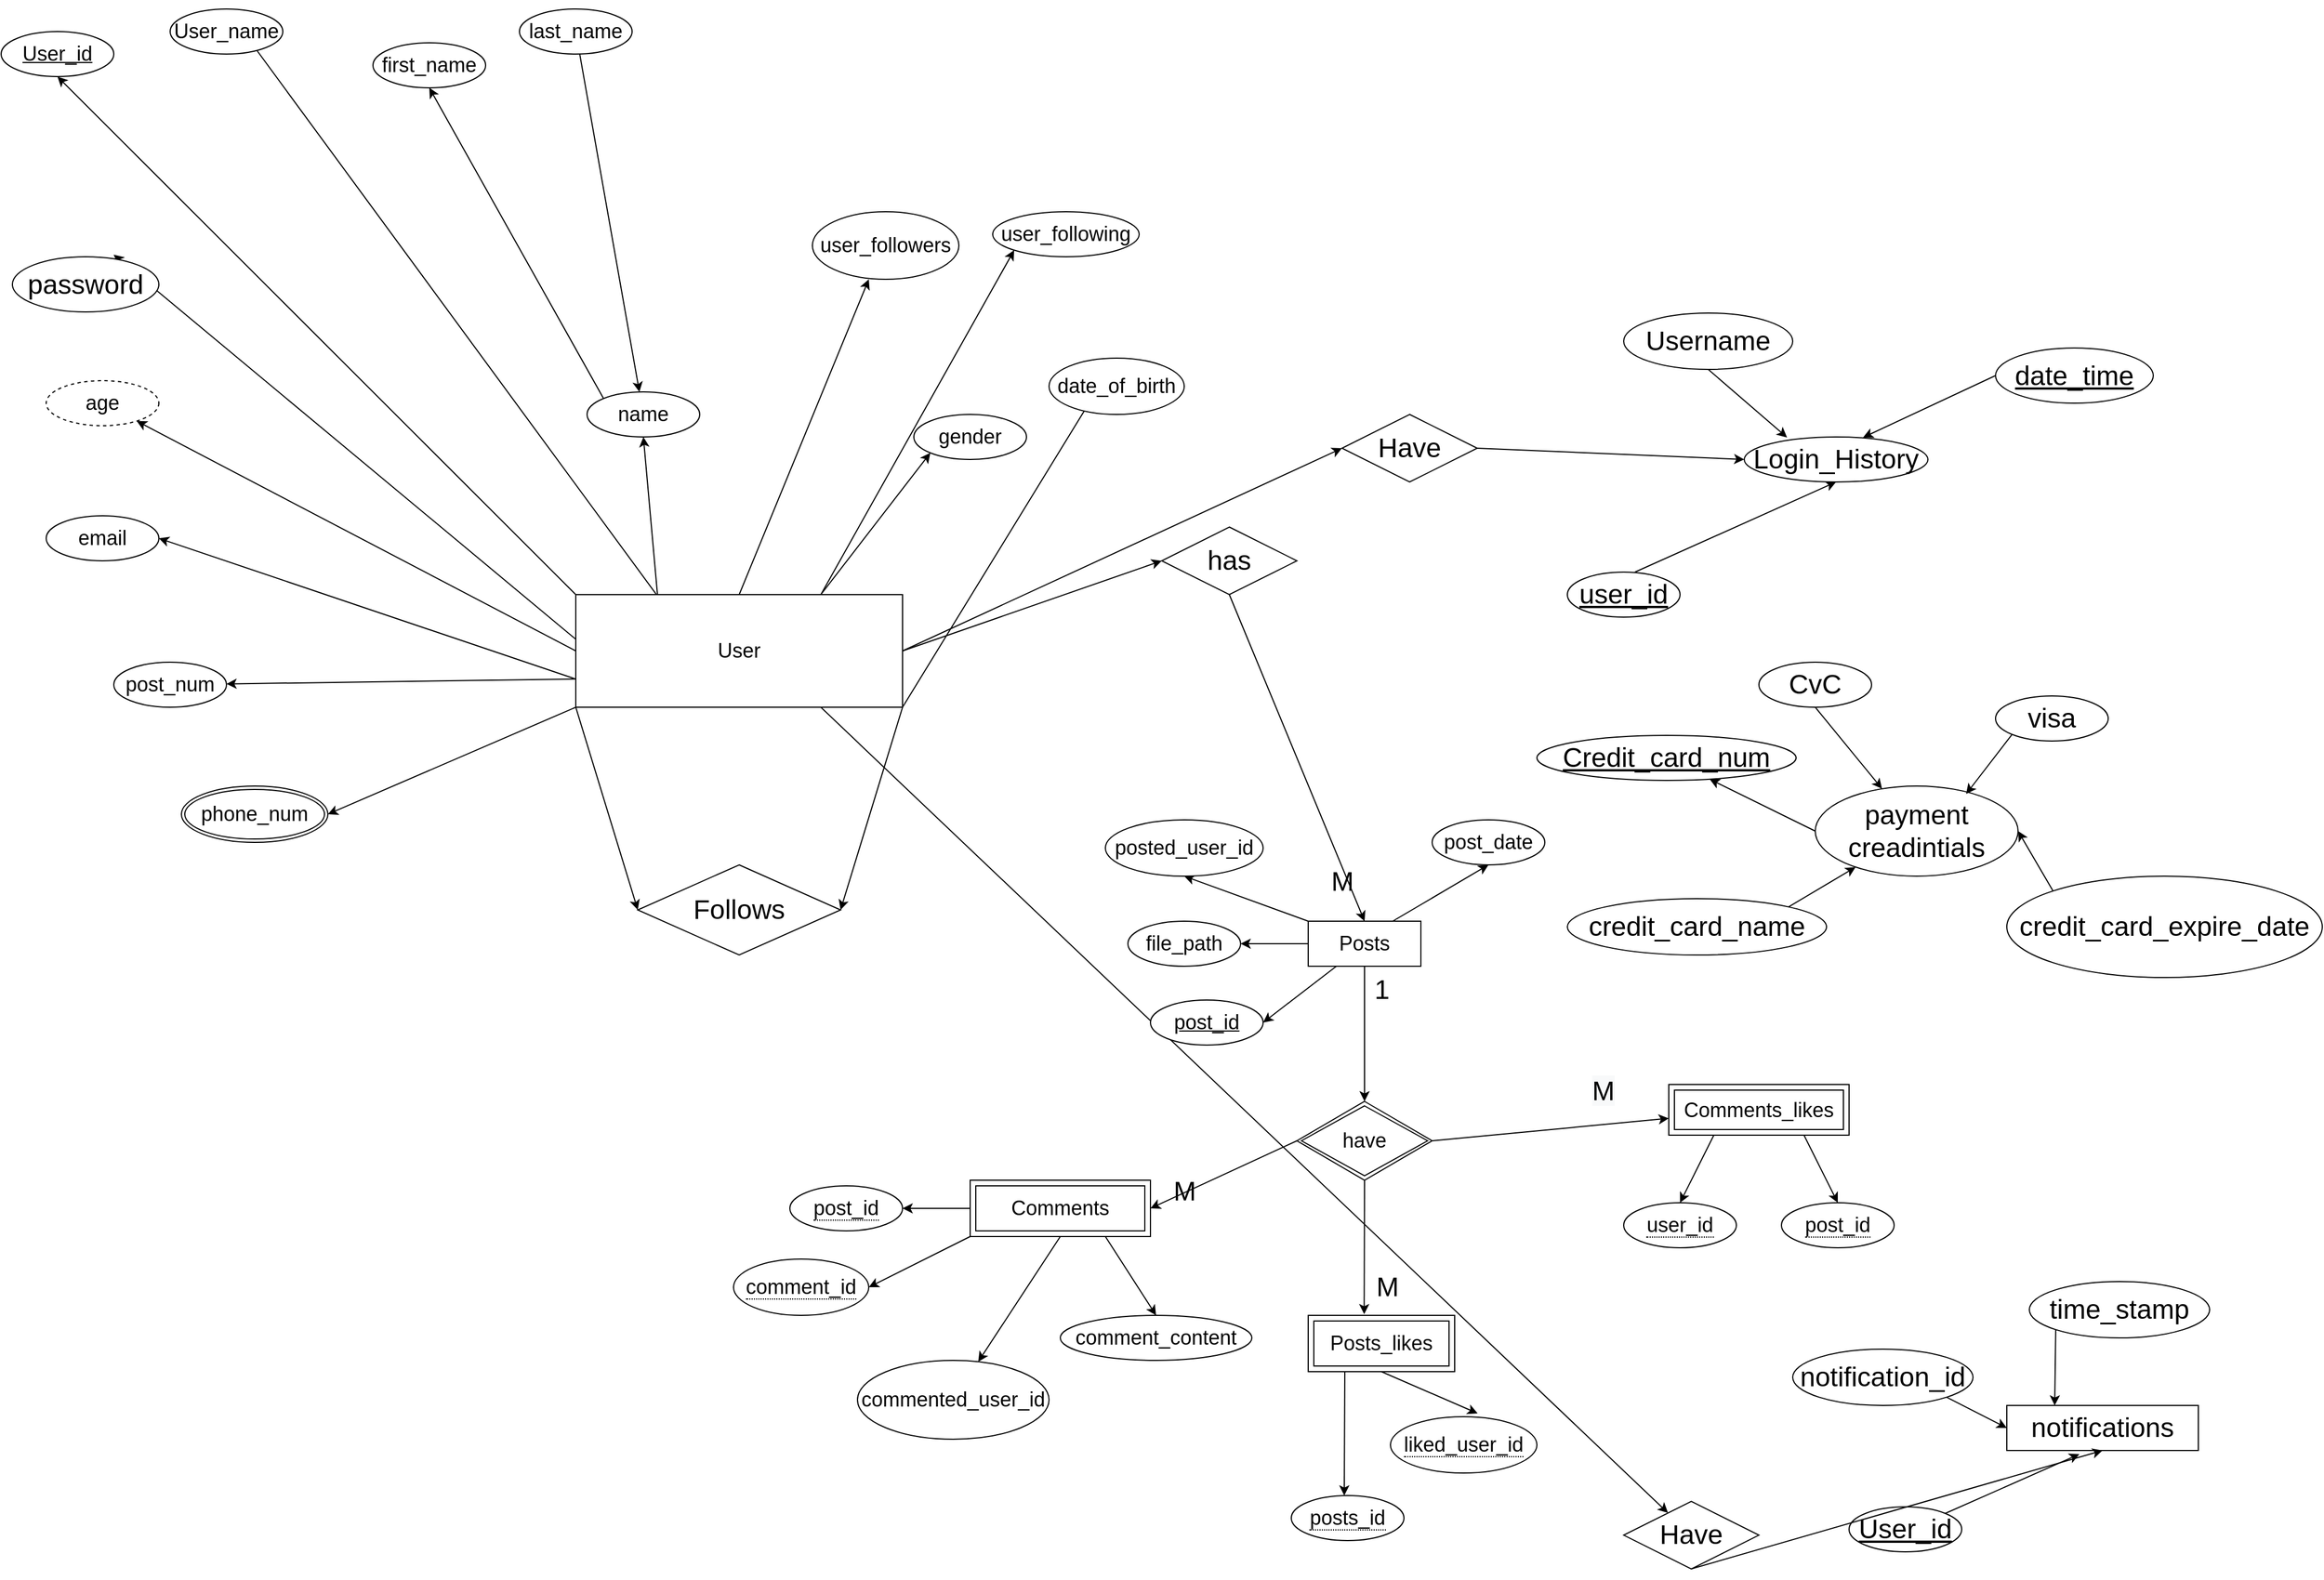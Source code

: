 <mxfile version="15.7.0" type="device"><diagram id="x8Ahwo6pgQeoaNawDRm2" name="Page-1"><mxGraphModel dx="5444" dy="3706" grid="1" gridSize="10" guides="1" tooltips="1" connect="1" arrows="1" fold="1" page="1" pageScale="1" pageWidth="827" pageHeight="1169" math="0" shadow="0"><root><mxCell id="0"/><mxCell id="1" parent="0"/><mxCell id="9HeXrf8U2g2rXsxeVbNw-86" style="rounded=0;orthogonalLoop=1;jettySize=auto;html=1;exitX=0;exitY=0.75;exitDx=0;exitDy=0;fontSize=18;" edge="1" parent="1" source="9HeXrf8U2g2rXsxeVbNw-72" target="9HeXrf8U2g2rXsxeVbNw-83"><mxGeometry relative="1" as="geometry"/></mxCell><mxCell id="9HeXrf8U2g2rXsxeVbNw-99" style="rounded=0;orthogonalLoop=1;jettySize=auto;html=1;exitX=0;exitY=0.5;exitDx=0;exitDy=0;fontSize=18;" edge="1" parent="1" source="9HeXrf8U2g2rXsxeVbNw-72" target="9HeXrf8U2g2rXsxeVbNw-98"><mxGeometry relative="1" as="geometry"/></mxCell><mxCell id="9HeXrf8U2g2rXsxeVbNw-107" style="rounded=0;orthogonalLoop=1;jettySize=auto;html=1;exitX=1;exitY=0.5;exitDx=0;exitDy=0;entryX=0;entryY=0.5;entryDx=0;entryDy=0;fontSize=18;" edge="1" parent="1" source="9HeXrf8U2g2rXsxeVbNw-72"><mxGeometry relative="1" as="geometry"><mxPoint x="-1030" y="-970" as="targetPoint"/></mxGeometry></mxCell><mxCell id="9HeXrf8U2g2rXsxeVbNw-222" style="rounded=0;orthogonalLoop=1;jettySize=auto;html=1;exitX=1;exitY=1;exitDx=0;exitDy=0;entryX=0.5;entryY=0;entryDx=0;entryDy=0;fontSize=24;" edge="1" parent="1" source="9HeXrf8U2g2rXsxeVbNw-72" target="9HeXrf8U2g2rXsxeVbNw-73"><mxGeometry relative="1" as="geometry"/></mxCell><mxCell id="9HeXrf8U2g2rXsxeVbNw-227" style="rounded=0;orthogonalLoop=1;jettySize=auto;html=1;exitX=0;exitY=1;exitDx=0;exitDy=0;entryX=0;entryY=0.5;entryDx=0;entryDy=0;fontSize=24;" edge="1" parent="1" source="9HeXrf8U2g2rXsxeVbNw-72" target="9HeXrf8U2g2rXsxeVbNw-221"><mxGeometry relative="1" as="geometry"/></mxCell><mxCell id="9HeXrf8U2g2rXsxeVbNw-229" style="rounded=0;orthogonalLoop=1;jettySize=auto;html=1;exitX=0.25;exitY=1;exitDx=0;exitDy=0;entryX=0.691;entryY=-0.038;entryDx=0;entryDy=0;entryPerimeter=0;fontSize=24;" edge="1" parent="1" source="9HeXrf8U2g2rXsxeVbNw-72" target="9HeXrf8U2g2rXsxeVbNw-228"><mxGeometry relative="1" as="geometry"/></mxCell><mxCell id="9HeXrf8U2g2rXsxeVbNw-232" style="rounded=0;orthogonalLoop=1;jettySize=auto;html=1;exitX=0.5;exitY=1;exitDx=0;exitDy=0;entryX=0.5;entryY=0;entryDx=0;entryDy=0;fontSize=24;" edge="1" parent="1" source="9HeXrf8U2g2rXsxeVbNw-72" target="9HeXrf8U2g2rXsxeVbNw-231"><mxGeometry relative="1" as="geometry"/></mxCell><mxCell id="9HeXrf8U2g2rXsxeVbNw-243" style="rounded=0;orthogonalLoop=1;jettySize=auto;html=1;exitX=1;exitY=0.5;exitDx=0;exitDy=0;entryX=0;entryY=0.5;entryDx=0;entryDy=0;fontSize=24;" edge="1" parent="1" source="9HeXrf8U2g2rXsxeVbNw-72" target="9HeXrf8U2g2rXsxeVbNw-242"><mxGeometry relative="1" as="geometry"/></mxCell><mxCell id="9HeXrf8U2g2rXsxeVbNw-265" style="rounded=0;orthogonalLoop=1;jettySize=auto;html=1;exitX=0.75;exitY=1;exitDx=0;exitDy=0;fontSize=24;" edge="1" parent="1" source="9HeXrf8U2g2rXsxeVbNw-72" target="9HeXrf8U2g2rXsxeVbNw-266"><mxGeometry relative="1" as="geometry"><mxPoint x="-560" y="-104.857" as="targetPoint"/></mxGeometry></mxCell><mxCell id="9HeXrf8U2g2rXsxeVbNw-279" style="edgeStyle=none;rounded=0;orthogonalLoop=1;jettySize=auto;html=1;exitX=0;exitY=0.75;exitDx=0;exitDy=0;entryX=1;entryY=0.5;entryDx=0;entryDy=0;fontSize=24;" edge="1" parent="1" source="9HeXrf8U2g2rXsxeVbNw-72" target="9HeXrf8U2g2rXsxeVbNw-75"><mxGeometry relative="1" as="geometry"/></mxCell><mxCell id="9HeXrf8U2g2rXsxeVbNw-280" style="edgeStyle=none;rounded=0;orthogonalLoop=1;jettySize=auto;html=1;exitX=1;exitY=1;exitDx=0;exitDy=0;entryX=1;entryY=0.5;entryDx=0;entryDy=0;fontSize=24;" edge="1" parent="1" source="9HeXrf8U2g2rXsxeVbNw-72" target="9HeXrf8U2g2rXsxeVbNw-221"><mxGeometry relative="1" as="geometry"/></mxCell><mxCell id="9HeXrf8U2g2rXsxeVbNw-282" style="edgeStyle=none;rounded=0;orthogonalLoop=1;jettySize=auto;html=1;exitX=0.25;exitY=0;exitDx=0;exitDy=0;entryX=0.5;entryY=1;entryDx=0;entryDy=0;fontSize=24;" edge="1" parent="1" source="9HeXrf8U2g2rXsxeVbNw-72" target="9HeXrf8U2g2rXsxeVbNw-84"><mxGeometry relative="1" as="geometry"/></mxCell><mxCell id="9HeXrf8U2g2rXsxeVbNw-283" style="edgeStyle=none;rounded=0;orthogonalLoop=1;jettySize=auto;html=1;exitX=0.5;exitY=0;exitDx=0;exitDy=0;entryX=0.385;entryY=1;entryDx=0;entryDy=0;entryPerimeter=0;fontSize=24;" edge="1" parent="1" source="9HeXrf8U2g2rXsxeVbNw-72" target="9HeXrf8U2g2rXsxeVbNw-82"><mxGeometry relative="1" as="geometry"/></mxCell><mxCell id="9HeXrf8U2g2rXsxeVbNw-284" style="edgeStyle=none;rounded=0;orthogonalLoop=1;jettySize=auto;html=1;exitX=0.75;exitY=0;exitDx=0;exitDy=0;entryX=0;entryY=1;entryDx=0;entryDy=0;fontSize=24;" edge="1" parent="1" source="9HeXrf8U2g2rXsxeVbNw-72" target="9HeXrf8U2g2rXsxeVbNw-74"><mxGeometry relative="1" as="geometry"/></mxCell><mxCell id="9HeXrf8U2g2rXsxeVbNw-287" style="edgeStyle=none;rounded=0;orthogonalLoop=1;jettySize=auto;html=1;exitX=0;exitY=1;exitDx=0;exitDy=0;entryX=1;entryY=0.5;entryDx=0;entryDy=0;fontSize=24;" edge="1" parent="1" source="9HeXrf8U2g2rXsxeVbNw-72" target="9HeXrf8U2g2rXsxeVbNw-90"><mxGeometry relative="1" as="geometry"/></mxCell><mxCell id="9HeXrf8U2g2rXsxeVbNw-288" style="edgeStyle=none;rounded=0;orthogonalLoop=1;jettySize=auto;html=1;exitX=0.75;exitY=0;exitDx=0;exitDy=0;entryX=0;entryY=1;entryDx=0;entryDy=0;fontSize=24;" edge="1" parent="1" source="9HeXrf8U2g2rXsxeVbNw-72" target="9HeXrf8U2g2rXsxeVbNw-81"><mxGeometry relative="1" as="geometry"/></mxCell><mxCell id="9HeXrf8U2g2rXsxeVbNw-291" style="edgeStyle=none;rounded=0;orthogonalLoop=1;jettySize=auto;html=1;exitX=0;exitY=0;exitDx=0;exitDy=0;entryX=0.5;entryY=1;entryDx=0;entryDy=0;fontSize=24;" edge="1" parent="1" source="9HeXrf8U2g2rXsxeVbNw-72" target="9HeXrf8U2g2rXsxeVbNw-89"><mxGeometry relative="1" as="geometry"/></mxCell><mxCell id="9HeXrf8U2g2rXsxeVbNw-72" value="User" style="whiteSpace=wrap;html=1;align=center;fontSize=18;strokeWidth=1;" vertex="1" parent="1"><mxGeometry x="-1550" y="-940" width="290" height="100" as="geometry"/></mxCell><mxCell id="9HeXrf8U2g2rXsxeVbNw-73" value="date_of_birth" style="ellipse;whiteSpace=wrap;html=1;align=center;fontSize=18;strokeWidth=1;" vertex="1" parent="1"><mxGeometry x="-1130" y="-1150" width="120" height="50" as="geometry"/></mxCell><mxCell id="9HeXrf8U2g2rXsxeVbNw-74" value="gender" style="ellipse;whiteSpace=wrap;html=1;align=center;fontSize=18;strokeWidth=1;" vertex="1" parent="1"><mxGeometry x="-1250" y="-1100" width="100" height="40" as="geometry"/></mxCell><mxCell id="9HeXrf8U2g2rXsxeVbNw-75" value="email" style="ellipse;whiteSpace=wrap;html=1;align=center;fontSize=18;strokeWidth=1;" vertex="1" parent="1"><mxGeometry x="-2020" y="-1010" width="100" height="40" as="geometry"/></mxCell><mxCell id="9HeXrf8U2g2rXsxeVbNw-81" value="user_following" style="ellipse;whiteSpace=wrap;html=1;align=center;fontSize=18;strokeWidth=1;" vertex="1" parent="1"><mxGeometry x="-1180" y="-1280" width="130" height="40" as="geometry"/></mxCell><mxCell id="9HeXrf8U2g2rXsxeVbNw-82" value="user_followers" style="ellipse;whiteSpace=wrap;html=1;align=center;fontSize=18;strokeWidth=1;" vertex="1" parent="1"><mxGeometry x="-1340" y="-1280" width="130" height="60" as="geometry"/></mxCell><mxCell id="9HeXrf8U2g2rXsxeVbNw-83" value="post_num" style="ellipse;whiteSpace=wrap;html=1;align=center;fontSize=18;strokeWidth=1;" vertex="1" parent="1"><mxGeometry x="-1960" y="-880" width="100" height="40" as="geometry"/></mxCell><mxCell id="9HeXrf8U2g2rXsxeVbNw-95" style="rounded=0;orthogonalLoop=1;jettySize=auto;html=1;exitX=0;exitY=0;exitDx=0;exitDy=0;entryX=0.5;entryY=1;entryDx=0;entryDy=0;fontSize=18;" edge="1" parent="1" source="9HeXrf8U2g2rXsxeVbNw-84" target="9HeXrf8U2g2rXsxeVbNw-93"><mxGeometry relative="1" as="geometry"/></mxCell><mxCell id="9HeXrf8U2g2rXsxeVbNw-84" value="name" style="ellipse;whiteSpace=wrap;html=1;align=center;fontSize=18;strokeWidth=1;" vertex="1" parent="1"><mxGeometry x="-1540" y="-1120" width="100" height="40" as="geometry"/></mxCell><mxCell id="9HeXrf8U2g2rXsxeVbNw-89" value="User_id" style="ellipse;whiteSpace=wrap;html=1;align=center;fontStyle=4;fontSize=18;strokeWidth=1;" vertex="1" parent="1"><mxGeometry x="-2060" y="-1440" width="100" height="40" as="geometry"/></mxCell><mxCell id="9HeXrf8U2g2rXsxeVbNw-90" value="phone_num" style="ellipse;shape=doubleEllipse;margin=3;whiteSpace=wrap;html=1;align=center;fontSize=18;strokeWidth=1;" vertex="1" parent="1"><mxGeometry x="-1900" y="-770" width="130" height="50" as="geometry"/></mxCell><mxCell id="9HeXrf8U2g2rXsxeVbNw-93" value="first_name" style="ellipse;whiteSpace=wrap;html=1;align=center;fontSize=18;strokeWidth=1;" vertex="1" parent="1"><mxGeometry x="-1730" y="-1430" width="100" height="40" as="geometry"/></mxCell><mxCell id="9HeXrf8U2g2rXsxeVbNw-292" value="" style="edgeStyle=none;rounded=0;orthogonalLoop=1;jettySize=auto;html=1;fontSize=24;" edge="1" parent="1" source="9HeXrf8U2g2rXsxeVbNw-94" target="9HeXrf8U2g2rXsxeVbNw-84"><mxGeometry relative="1" as="geometry"/></mxCell><mxCell id="9HeXrf8U2g2rXsxeVbNw-94" value="last_name" style="ellipse;whiteSpace=wrap;html=1;align=center;fontSize=18;strokeWidth=1;" vertex="1" parent="1"><mxGeometry x="-1600" y="-1460" width="100" height="40" as="geometry"/></mxCell><mxCell id="9HeXrf8U2g2rXsxeVbNw-98" value="age" style="ellipse;whiteSpace=wrap;html=1;align=center;dashed=1;fontSize=18;strokeWidth=1;" vertex="1" parent="1"><mxGeometry x="-2020" y="-1130" width="100" height="40" as="geometry"/></mxCell><mxCell id="9HeXrf8U2g2rXsxeVbNw-142" style="rounded=0;orthogonalLoop=1;jettySize=auto;html=1;exitX=0;exitY=0;exitDx=0;exitDy=0;entryX=0.5;entryY=1;entryDx=0;entryDy=0;fontSize=18;" edge="1" parent="1" source="9HeXrf8U2g2rXsxeVbNw-134" target="9HeXrf8U2g2rXsxeVbNw-135"><mxGeometry relative="1" as="geometry"/></mxCell><mxCell id="9HeXrf8U2g2rXsxeVbNw-143" style="rounded=0;orthogonalLoop=1;jettySize=auto;html=1;exitX=0;exitY=0.5;exitDx=0;exitDy=0;entryX=1;entryY=0.5;entryDx=0;entryDy=0;fontSize=18;" edge="1" parent="1" source="9HeXrf8U2g2rXsxeVbNw-134" target="9HeXrf8U2g2rXsxeVbNw-136"><mxGeometry relative="1" as="geometry"/></mxCell><mxCell id="9HeXrf8U2g2rXsxeVbNw-151" style="rounded=0;orthogonalLoop=1;jettySize=auto;html=1;exitX=0.5;exitY=1;exitDx=0;exitDy=0;entryX=0.5;entryY=0;entryDx=0;entryDy=0;fontSize=18;" edge="1" parent="1" source="9HeXrf8U2g2rXsxeVbNw-134" target="9HeXrf8U2g2rXsxeVbNw-150"><mxGeometry relative="1" as="geometry"/></mxCell><mxCell id="9HeXrf8U2g2rXsxeVbNw-202" style="rounded=0;orthogonalLoop=1;jettySize=auto;html=1;exitX=0.75;exitY=0;exitDx=0;exitDy=0;entryX=0.5;entryY=1;entryDx=0;entryDy=0;fontSize=24;" edge="1" parent="1" source="9HeXrf8U2g2rXsxeVbNw-134" target="9HeXrf8U2g2rXsxeVbNw-138"><mxGeometry relative="1" as="geometry"/></mxCell><mxCell id="9HeXrf8U2g2rXsxeVbNw-207" style="rounded=0;orthogonalLoop=1;jettySize=auto;html=1;exitX=0.25;exitY=1;exitDx=0;exitDy=0;entryX=1;entryY=0.5;entryDx=0;entryDy=0;fontSize=24;" edge="1" parent="1" source="9HeXrf8U2g2rXsxeVbNw-134" target="9HeXrf8U2g2rXsxeVbNw-139"><mxGeometry relative="1" as="geometry"/></mxCell><mxCell id="9HeXrf8U2g2rXsxeVbNw-134" value="Posts" style="whiteSpace=wrap;html=1;align=center;fontSize=18;strokeWidth=1;" vertex="1" parent="1"><mxGeometry x="-900" y="-650" width="100" height="40" as="geometry"/></mxCell><mxCell id="9HeXrf8U2g2rXsxeVbNw-135" value="posted_user_id" style="ellipse;whiteSpace=wrap;html=1;align=center;fontSize=18;strokeWidth=1;" vertex="1" parent="1"><mxGeometry x="-1080" y="-740" width="140" height="50" as="geometry"/></mxCell><mxCell id="9HeXrf8U2g2rXsxeVbNw-136" value="file_path" style="ellipse;whiteSpace=wrap;html=1;align=center;fontSize=18;strokeWidth=1;" vertex="1" parent="1"><mxGeometry x="-1060" y="-650" width="100" height="40" as="geometry"/></mxCell><mxCell id="9HeXrf8U2g2rXsxeVbNw-138" value="post_date" style="ellipse;whiteSpace=wrap;html=1;align=center;fontSize=18;strokeWidth=1;" vertex="1" parent="1"><mxGeometry x="-790" y="-740" width="100" height="40" as="geometry"/></mxCell><mxCell id="9HeXrf8U2g2rXsxeVbNw-139" value="post_id" style="ellipse;whiteSpace=wrap;html=1;align=center;fontStyle=4;fontSize=18;strokeWidth=1;" vertex="1" parent="1"><mxGeometry x="-1040" y="-580" width="100" height="40" as="geometry"/></mxCell><mxCell id="9HeXrf8U2g2rXsxeVbNw-165" style="rounded=0;orthogonalLoop=1;jettySize=auto;html=1;exitX=0.75;exitY=1;exitDx=0;exitDy=0;entryX=0.5;entryY=0;entryDx=0;entryDy=0;fontSize=18;" edge="1" parent="1" source="9HeXrf8U2g2rXsxeVbNw-144" target="9HeXrf8U2g2rXsxeVbNw-164"><mxGeometry relative="1" as="geometry"/></mxCell><mxCell id="9HeXrf8U2g2rXsxeVbNw-166" style="rounded=0;orthogonalLoop=1;jettySize=auto;html=1;exitX=0.5;exitY=1;exitDx=0;exitDy=0;fontSize=18;" edge="1" parent="1" source="9HeXrf8U2g2rXsxeVbNw-144" target="9HeXrf8U2g2rXsxeVbNw-163"><mxGeometry relative="1" as="geometry"/></mxCell><mxCell id="9HeXrf8U2g2rXsxeVbNw-167" style="rounded=0;orthogonalLoop=1;jettySize=auto;html=1;exitX=0;exitY=1;exitDx=0;exitDy=0;entryX=1;entryY=0.5;entryDx=0;entryDy=0;fontSize=18;" edge="1" parent="1" source="9HeXrf8U2g2rXsxeVbNw-144" target="9HeXrf8U2g2rXsxeVbNw-162"><mxGeometry relative="1" as="geometry"/></mxCell><mxCell id="9HeXrf8U2g2rXsxeVbNw-168" style="rounded=0;orthogonalLoop=1;jettySize=auto;html=1;exitX=0;exitY=0.5;exitDx=0;exitDy=0;entryX=1;entryY=0.5;entryDx=0;entryDy=0;fontSize=18;" edge="1" parent="1" source="9HeXrf8U2g2rXsxeVbNw-144" target="9HeXrf8U2g2rXsxeVbNw-161"><mxGeometry relative="1" as="geometry"/></mxCell><mxCell id="9HeXrf8U2g2rXsxeVbNw-144" value="Comments" style="shape=ext;margin=3;double=1;whiteSpace=wrap;html=1;align=center;fontSize=18;strokeWidth=1;" vertex="1" parent="1"><mxGeometry x="-1200" y="-420" width="160" height="50" as="geometry"/></mxCell><mxCell id="9HeXrf8U2g2rXsxeVbNw-158" style="rounded=0;orthogonalLoop=1;jettySize=auto;html=1;exitX=0.5;exitY=1;exitDx=0;exitDy=0;entryX=0.595;entryY=-0.059;entryDx=0;entryDy=0;entryPerimeter=0;fontSize=18;" edge="1" parent="1" source="9HeXrf8U2g2rXsxeVbNw-145" target="9HeXrf8U2g2rXsxeVbNw-156"><mxGeometry relative="1" as="geometry"/></mxCell><mxCell id="9HeXrf8U2g2rXsxeVbNw-172" style="rounded=0;orthogonalLoop=1;jettySize=auto;html=1;exitX=0.25;exitY=1;exitDx=0;exitDy=0;fontSize=18;" edge="1" parent="1" source="9HeXrf8U2g2rXsxeVbNw-145"><mxGeometry relative="1" as="geometry"><mxPoint x="-868" y="-140" as="targetPoint"/></mxGeometry></mxCell><mxCell id="9HeXrf8U2g2rXsxeVbNw-145" value="Posts_likes" style="shape=ext;margin=3;double=1;whiteSpace=wrap;html=1;align=center;fontSize=18;strokeWidth=1;" vertex="1" parent="1"><mxGeometry x="-900" y="-300" width="130" height="50" as="geometry"/></mxCell><mxCell id="9HeXrf8U2g2rXsxeVbNw-175" style="rounded=0;orthogonalLoop=1;jettySize=auto;html=1;exitX=0.25;exitY=1;exitDx=0;exitDy=0;entryX=0.5;entryY=0;entryDx=0;entryDy=0;fontSize=18;" edge="1" parent="1" source="9HeXrf8U2g2rXsxeVbNw-147" target="9HeXrf8U2g2rXsxeVbNw-174"><mxGeometry relative="1" as="geometry"/></mxCell><mxCell id="9HeXrf8U2g2rXsxeVbNw-176" style="rounded=0;orthogonalLoop=1;jettySize=auto;html=1;exitX=0.75;exitY=1;exitDx=0;exitDy=0;entryX=0.5;entryY=0;entryDx=0;entryDy=0;fontSize=18;" edge="1" parent="1" source="9HeXrf8U2g2rXsxeVbNw-147" target="9HeXrf8U2g2rXsxeVbNw-173"><mxGeometry relative="1" as="geometry"/></mxCell><mxCell id="9HeXrf8U2g2rXsxeVbNw-147" value="Comments_likes" style="shape=ext;margin=3;double=1;whiteSpace=wrap;html=1;align=center;fontSize=18;strokeWidth=1;" vertex="1" parent="1"><mxGeometry x="-580" y="-505" width="160" height="45" as="geometry"/></mxCell><mxCell id="9HeXrf8U2g2rXsxeVbNw-159" style="rounded=0;orthogonalLoop=1;jettySize=auto;html=1;exitX=1;exitY=0.5;exitDx=0;exitDy=0;fontSize=18;" edge="1" parent="1" source="9HeXrf8U2g2rXsxeVbNw-150" target="9HeXrf8U2g2rXsxeVbNw-147"><mxGeometry relative="1" as="geometry"/></mxCell><mxCell id="9HeXrf8U2g2rXsxeVbNw-160" style="rounded=0;orthogonalLoop=1;jettySize=auto;html=1;exitX=0;exitY=0.5;exitDx=0;exitDy=0;entryX=1;entryY=0.5;entryDx=0;entryDy=0;fontSize=18;" edge="1" parent="1" source="9HeXrf8U2g2rXsxeVbNw-150" target="9HeXrf8U2g2rXsxeVbNw-144"><mxGeometry relative="1" as="geometry"/></mxCell><mxCell id="9HeXrf8U2g2rXsxeVbNw-169" style="rounded=0;orthogonalLoop=1;jettySize=auto;html=1;exitX=0.5;exitY=1;exitDx=0;exitDy=0;entryX=0.382;entryY=-0.021;entryDx=0;entryDy=0;entryPerimeter=0;fontSize=18;" edge="1" parent="1" source="9HeXrf8U2g2rXsxeVbNw-150" target="9HeXrf8U2g2rXsxeVbNw-145"><mxGeometry relative="1" as="geometry"/></mxCell><mxCell id="9HeXrf8U2g2rXsxeVbNw-150" value="have" style="shape=rhombus;double=1;perimeter=rhombusPerimeter;whiteSpace=wrap;html=1;align=center;fontSize=18;strokeWidth=1;" vertex="1" parent="1"><mxGeometry x="-910" y="-490" width="120" height="70" as="geometry"/></mxCell><mxCell id="9HeXrf8U2g2rXsxeVbNw-154" value="&lt;span style=&quot;border-bottom: 1px dotted&quot;&gt;posts_id&lt;/span&gt;" style="ellipse;whiteSpace=wrap;html=1;align=center;fontSize=18;strokeWidth=1;" vertex="1" parent="1"><mxGeometry x="-915" y="-140" width="100" height="40" as="geometry"/></mxCell><mxCell id="9HeXrf8U2g2rXsxeVbNw-156" value="&lt;span style=&quot;border-bottom: 1px dotted&quot;&gt;liked_user_id&lt;/span&gt;" style="ellipse;whiteSpace=wrap;html=1;align=center;fontSize=18;strokeWidth=1;" vertex="1" parent="1"><mxGeometry x="-827" y="-210" width="130" height="50" as="geometry"/></mxCell><mxCell id="9HeXrf8U2g2rXsxeVbNw-161" value="&lt;span style=&quot;border-bottom: 1px dotted&quot;&gt;post_id&lt;/span&gt;" style="ellipse;whiteSpace=wrap;html=1;align=center;fontSize=18;strokeWidth=1;" vertex="1" parent="1"><mxGeometry x="-1360" y="-415" width="100" height="40" as="geometry"/></mxCell><mxCell id="9HeXrf8U2g2rXsxeVbNw-162" value="&lt;span style=&quot;border-bottom: 1px dotted&quot;&gt;comment_id&lt;/span&gt;" style="ellipse;whiteSpace=wrap;html=1;align=center;fontSize=18;strokeWidth=1;" vertex="1" parent="1"><mxGeometry x="-1410" y="-350" width="120" height="50" as="geometry"/></mxCell><mxCell id="9HeXrf8U2g2rXsxeVbNw-163" value="commented_user_id" style="ellipse;whiteSpace=wrap;html=1;align=center;fontSize=18;strokeWidth=1;" vertex="1" parent="1"><mxGeometry x="-1300" y="-260" width="170" height="70" as="geometry"/></mxCell><mxCell id="9HeXrf8U2g2rXsxeVbNw-164" value="comment_content" style="ellipse;whiteSpace=wrap;html=1;align=center;fontSize=18;strokeWidth=1;" vertex="1" parent="1"><mxGeometry x="-1120" y="-300" width="170" height="40" as="geometry"/></mxCell><mxCell id="9HeXrf8U2g2rXsxeVbNw-173" value="&lt;span style=&quot;border-bottom: 1px dotted&quot;&gt;post_id&lt;/span&gt;" style="ellipse;whiteSpace=wrap;html=1;align=center;fontSize=18;strokeWidth=1;" vertex="1" parent="1"><mxGeometry x="-480" y="-400" width="100" height="40" as="geometry"/></mxCell><mxCell id="9HeXrf8U2g2rXsxeVbNw-174" value="&lt;span style=&quot;border-bottom: 1px dotted&quot;&gt;user_id&lt;/span&gt;" style="ellipse;whiteSpace=wrap;html=1;align=center;fontSize=18;strokeWidth=1;" vertex="1" parent="1"><mxGeometry x="-620" y="-400" width="100" height="40" as="geometry"/></mxCell><mxCell id="9HeXrf8U2g2rXsxeVbNw-197" value="1" style="text;html=1;resizable=0;autosize=1;align=center;verticalAlign=middle;points=[];fillColor=none;strokeColor=none;rounded=0;fontSize=24;" vertex="1" parent="1"><mxGeometry x="-850" y="-604" width="30" height="30" as="geometry"/></mxCell><mxCell id="9HeXrf8U2g2rXsxeVbNw-198" value="M" style="text;html=1;resizable=0;autosize=1;align=center;verticalAlign=middle;points=[];fillColor=none;strokeColor=none;rounded=0;fontSize=24;" vertex="1" parent="1"><mxGeometry x="-1030" y="-425" width="40" height="30" as="geometry"/></mxCell><mxCell id="9HeXrf8U2g2rXsxeVbNw-199" value="&lt;span style=&quot;color: rgb(0 , 0 , 0) ; font-family: &amp;#34;helvetica&amp;#34; ; font-size: 24px ; font-style: normal ; font-weight: 400 ; letter-spacing: normal ; text-align: center ; text-indent: 0px ; text-transform: none ; word-spacing: 0px ; background-color: rgb(248 , 249 , 250) ; display: inline ; float: none&quot;&gt;M&lt;/span&gt;" style="text;whiteSpace=wrap;html=1;fontSize=24;" vertex="1" parent="1"><mxGeometry x="-650" y="-520" width="70" height="40" as="geometry"/></mxCell><mxCell id="9HeXrf8U2g2rXsxeVbNw-200" value="M" style="text;html=1;resizable=0;autosize=1;align=center;verticalAlign=middle;points=[];fillColor=none;strokeColor=none;rounded=0;fontSize=24;" vertex="1" parent="1"><mxGeometry x="-850" y="-340" width="40" height="30" as="geometry"/></mxCell><mxCell id="9HeXrf8U2g2rXsxeVbNw-213" value="M" style="text;html=1;resizable=0;autosize=1;align=center;verticalAlign=middle;points=[];fillColor=none;strokeColor=none;rounded=0;fontSize=24;" vertex="1" parent="1"><mxGeometry x="-890" y="-700" width="40" height="30" as="geometry"/></mxCell><mxCell id="9HeXrf8U2g2rXsxeVbNw-217" style="rounded=0;orthogonalLoop=1;jettySize=auto;html=1;exitX=0.5;exitY=1;exitDx=0;exitDy=0;entryX=0.5;entryY=0;entryDx=0;entryDy=0;fontSize=24;" edge="1" parent="1" source="9HeXrf8U2g2rXsxeVbNw-215" target="9HeXrf8U2g2rXsxeVbNw-134"><mxGeometry relative="1" as="geometry"/></mxCell><mxCell id="9HeXrf8U2g2rXsxeVbNw-215" value="has" style="shape=rhombus;perimeter=rhombusPerimeter;whiteSpace=wrap;html=1;align=center;fontSize=24;strokeWidth=1;" vertex="1" parent="1"><mxGeometry x="-1030" y="-1000" width="120" height="60" as="geometry"/></mxCell><mxCell id="9HeXrf8U2g2rXsxeVbNw-221" value="Follows" style="shape=rhombus;perimeter=rhombusPerimeter;whiteSpace=wrap;html=1;align=center;fontSize=24;strokeWidth=1;" vertex="1" parent="1"><mxGeometry x="-1495" y="-700" width="180" height="80" as="geometry"/></mxCell><mxCell id="9HeXrf8U2g2rXsxeVbNw-228" value="password" style="ellipse;whiteSpace=wrap;html=1;align=center;fontSize=24;strokeWidth=1;" vertex="1" parent="1"><mxGeometry x="-2050" y="-1240" width="130" height="49" as="geometry"/></mxCell><mxCell id="9HeXrf8U2g2rXsxeVbNw-231" value="User_name" style="ellipse;whiteSpace=wrap;html=1;align=center;fontSize=18;strokeWidth=1;" vertex="1" parent="1"><mxGeometry x="-1910" y="-1460" width="100" height="40" as="geometry"/></mxCell><mxCell id="9HeXrf8U2g2rXsxeVbNw-238" value="Login_History" style="ellipse;whiteSpace=wrap;html=1;align=center;fontSize=24;strokeWidth=1;" vertex="1" parent="1"><mxGeometry x="-513" y="-1080" width="163" height="40" as="geometry"/></mxCell><mxCell id="9HeXrf8U2g2rXsxeVbNw-246" style="rounded=0;orthogonalLoop=1;jettySize=auto;html=1;exitX=0;exitY=0.5;exitDx=0;exitDy=0;entryX=0.647;entryY=0.011;entryDx=0;entryDy=0;entryPerimeter=0;fontSize=24;" edge="1" parent="1" source="9HeXrf8U2g2rXsxeVbNw-239" target="9HeXrf8U2g2rXsxeVbNw-238"><mxGeometry relative="1" as="geometry"/></mxCell><mxCell id="9HeXrf8U2g2rXsxeVbNw-239" value="&lt;u&gt;date_time&lt;/u&gt;" style="ellipse;whiteSpace=wrap;html=1;align=center;fontSize=24;strokeWidth=1;" vertex="1" parent="1"><mxGeometry x="-290" y="-1159" width="140" height="49" as="geometry"/></mxCell><mxCell id="9HeXrf8U2g2rXsxeVbNw-245" style="rounded=0;orthogonalLoop=1;jettySize=auto;html=1;exitX=0.5;exitY=1;exitDx=0;exitDy=0;entryX=0.233;entryY=0.011;entryDx=0;entryDy=0;entryPerimeter=0;fontSize=24;" edge="1" parent="1" source="9HeXrf8U2g2rXsxeVbNw-240" target="9HeXrf8U2g2rXsxeVbNw-238"><mxGeometry relative="1" as="geometry"/></mxCell><mxCell id="9HeXrf8U2g2rXsxeVbNw-240" value="Username" style="ellipse;whiteSpace=wrap;html=1;align=center;fontSize=24;strokeWidth=1;" vertex="1" parent="1"><mxGeometry x="-620" y="-1190" width="150" height="50" as="geometry"/></mxCell><mxCell id="9HeXrf8U2g2rXsxeVbNw-244" style="rounded=0;orthogonalLoop=1;jettySize=auto;html=1;exitX=1;exitY=0.5;exitDx=0;exitDy=0;entryX=0;entryY=0.5;entryDx=0;entryDy=0;fontSize=24;" edge="1" parent="1" source="9HeXrf8U2g2rXsxeVbNw-242" target="9HeXrf8U2g2rXsxeVbNw-238"><mxGeometry relative="1" as="geometry"/></mxCell><mxCell id="9HeXrf8U2g2rXsxeVbNw-242" value="Have" style="shape=rhombus;perimeter=rhombusPerimeter;whiteSpace=wrap;html=1;align=center;fontSize=24;strokeWidth=1;" vertex="1" parent="1"><mxGeometry x="-870" y="-1100" width="120" height="60" as="geometry"/></mxCell><mxCell id="9HeXrf8U2g2rXsxeVbNw-248" style="rounded=0;orthogonalLoop=1;jettySize=auto;html=1;exitX=0.5;exitY=0;exitDx=0;exitDy=0;entryX=0.5;entryY=1;entryDx=0;entryDy=0;fontSize=24;" edge="1" parent="1" target="9HeXrf8U2g2rXsxeVbNw-238"><mxGeometry relative="1" as="geometry"><mxPoint x="-610" y="-960" as="sourcePoint"/></mxGeometry></mxCell><mxCell id="9HeXrf8U2g2rXsxeVbNw-257" style="rounded=0;orthogonalLoop=1;jettySize=auto;html=1;exitX=0;exitY=0.5;exitDx=0;exitDy=0;fontSize=24;" edge="1" parent="1" source="9HeXrf8U2g2rXsxeVbNw-249" target="9HeXrf8U2g2rXsxeVbNw-256"><mxGeometry relative="1" as="geometry"/></mxCell><mxCell id="9HeXrf8U2g2rXsxeVbNw-249" value="payment creadintials" style="ellipse;whiteSpace=wrap;html=1;align=center;fontSize=24;strokeWidth=1;" vertex="1" parent="1"><mxGeometry x="-450" y="-770" width="180" height="80" as="geometry"/></mxCell><mxCell id="9HeXrf8U2g2rXsxeVbNw-260" style="rounded=0;orthogonalLoop=1;jettySize=auto;html=1;exitX=0;exitY=1;exitDx=0;exitDy=0;entryX=0.744;entryY=0.088;entryDx=0;entryDy=0;entryPerimeter=0;fontSize=24;" edge="1" parent="1" source="9HeXrf8U2g2rXsxeVbNw-251" target="9HeXrf8U2g2rXsxeVbNw-249"><mxGeometry relative="1" as="geometry"/></mxCell><mxCell id="9HeXrf8U2g2rXsxeVbNw-251" value="visa" style="ellipse;whiteSpace=wrap;html=1;align=center;fontSize=24;strokeWidth=1;" vertex="1" parent="1"><mxGeometry x="-290" y="-850" width="100" height="40" as="geometry"/></mxCell><mxCell id="9HeXrf8U2g2rXsxeVbNw-261" style="rounded=0;orthogonalLoop=1;jettySize=auto;html=1;exitX=1;exitY=0;exitDx=0;exitDy=0;fontSize=24;" edge="1" parent="1" source="9HeXrf8U2g2rXsxeVbNw-252" target="9HeXrf8U2g2rXsxeVbNw-249"><mxGeometry relative="1" as="geometry"/></mxCell><mxCell id="9HeXrf8U2g2rXsxeVbNw-252" value="credit_card_name" style="ellipse;whiteSpace=wrap;html=1;align=center;fontSize=24;strokeWidth=1;" vertex="1" parent="1"><mxGeometry x="-670" y="-670" width="230" height="50" as="geometry"/></mxCell><mxCell id="9HeXrf8U2g2rXsxeVbNw-262" style="rounded=0;orthogonalLoop=1;jettySize=auto;html=1;exitX=0;exitY=0;exitDx=0;exitDy=0;entryX=1;entryY=0.5;entryDx=0;entryDy=0;fontSize=24;" edge="1" parent="1" source="9HeXrf8U2g2rXsxeVbNw-253" target="9HeXrf8U2g2rXsxeVbNw-249"><mxGeometry relative="1" as="geometry"/></mxCell><mxCell id="9HeXrf8U2g2rXsxeVbNw-253" value="credit_card_expire_date" style="ellipse;whiteSpace=wrap;html=1;align=center;fontSize=24;strokeWidth=1;" vertex="1" parent="1"><mxGeometry x="-280" y="-690" width="280" height="90" as="geometry"/></mxCell><mxCell id="9HeXrf8U2g2rXsxeVbNw-259" style="rounded=0;orthogonalLoop=1;jettySize=auto;html=1;exitX=0.5;exitY=1;exitDx=0;exitDy=0;fontSize=24;" edge="1" parent="1" source="9HeXrf8U2g2rXsxeVbNw-255" target="9HeXrf8U2g2rXsxeVbNw-249"><mxGeometry relative="1" as="geometry"/></mxCell><mxCell id="9HeXrf8U2g2rXsxeVbNw-255" value="CvC" style="ellipse;whiteSpace=wrap;html=1;align=center;fontSize=24;strokeWidth=1;" vertex="1" parent="1"><mxGeometry x="-500" y="-880" width="100" height="40" as="geometry"/></mxCell><mxCell id="9HeXrf8U2g2rXsxeVbNw-256" value="&lt;u&gt;Credit_card_num&lt;/u&gt;" style="ellipse;whiteSpace=wrap;html=1;align=center;fontSize=24;strokeWidth=1;" vertex="1" parent="1"><mxGeometry x="-697" y="-815" width="230" height="40" as="geometry"/></mxCell><mxCell id="9HeXrf8U2g2rXsxeVbNw-263" value="notifications" style="whiteSpace=wrap;html=1;align=center;fontSize=24;strokeWidth=1;" vertex="1" parent="1"><mxGeometry x="-280" y="-220" width="170" height="40" as="geometry"/></mxCell><mxCell id="9HeXrf8U2g2rXsxeVbNw-272" style="rounded=0;orthogonalLoop=1;jettySize=auto;html=1;exitX=1;exitY=0;exitDx=0;exitDy=0;entryX=0.379;entryY=1.082;entryDx=0;entryDy=0;entryPerimeter=0;fontSize=24;" edge="1" parent="1" source="9HeXrf8U2g2rXsxeVbNw-264" target="9HeXrf8U2g2rXsxeVbNw-263"><mxGeometry relative="1" as="geometry"/></mxCell><mxCell id="9HeXrf8U2g2rXsxeVbNw-264" value="&lt;u&gt;User_id&lt;/u&gt;" style="ellipse;whiteSpace=wrap;html=1;align=center;fontSize=24;strokeWidth=1;" vertex="1" parent="1"><mxGeometry x="-420" y="-130" width="100" height="40" as="geometry"/></mxCell><mxCell id="9HeXrf8U2g2rXsxeVbNw-267" style="rounded=0;orthogonalLoop=1;jettySize=auto;html=1;exitX=0.5;exitY=1;exitDx=0;exitDy=0;entryX=0.5;entryY=1;entryDx=0;entryDy=0;fontSize=24;" edge="1" parent="1" source="9HeXrf8U2g2rXsxeVbNw-266" target="9HeXrf8U2g2rXsxeVbNw-263"><mxGeometry relative="1" as="geometry"/></mxCell><mxCell id="9HeXrf8U2g2rXsxeVbNw-266" value="Have" style="shape=rhombus;perimeter=rhombusPerimeter;whiteSpace=wrap;html=1;align=center;fontSize=24;strokeWidth=1;" vertex="1" parent="1"><mxGeometry x="-620" y="-134.857" width="120" height="60" as="geometry"/></mxCell><mxCell id="9HeXrf8U2g2rXsxeVbNw-271" style="rounded=0;orthogonalLoop=1;jettySize=auto;html=1;exitX=1;exitY=1;exitDx=0;exitDy=0;entryX=0;entryY=0.5;entryDx=0;entryDy=0;fontSize=24;" edge="1" parent="1" source="9HeXrf8U2g2rXsxeVbNw-268" target="9HeXrf8U2g2rXsxeVbNw-263"><mxGeometry relative="1" as="geometry"/></mxCell><mxCell id="9HeXrf8U2g2rXsxeVbNw-268" value="notification_id" style="ellipse;whiteSpace=wrap;html=1;align=center;fontSize=24;strokeWidth=1;" vertex="1" parent="1"><mxGeometry x="-470" y="-270" width="160" height="50" as="geometry"/></mxCell><mxCell id="9HeXrf8U2g2rXsxeVbNw-273" style="rounded=0;orthogonalLoop=1;jettySize=auto;html=1;exitX=0;exitY=1;exitDx=0;exitDy=0;entryX=0.25;entryY=0;entryDx=0;entryDy=0;fontSize=24;" edge="1" parent="1" source="9HeXrf8U2g2rXsxeVbNw-269" target="9HeXrf8U2g2rXsxeVbNw-263"><mxGeometry relative="1" as="geometry"/></mxCell><mxCell id="9HeXrf8U2g2rXsxeVbNw-269" value="time_stamp" style="ellipse;whiteSpace=wrap;html=1;align=center;fontSize=24;strokeWidth=1;" vertex="1" parent="1"><mxGeometry x="-260" y="-330" width="160" height="50" as="geometry"/></mxCell><mxCell id="9HeXrf8U2g2rXsxeVbNw-277" value="&lt;u&gt;user_id&lt;/u&gt;" style="ellipse;whiteSpace=wrap;html=1;align=center;fontSize=24;strokeWidth=1;" vertex="1" parent="1"><mxGeometry x="-670" y="-960" width="100" height="40" as="geometry"/></mxCell></root></mxGraphModel></diagram></mxfile>
